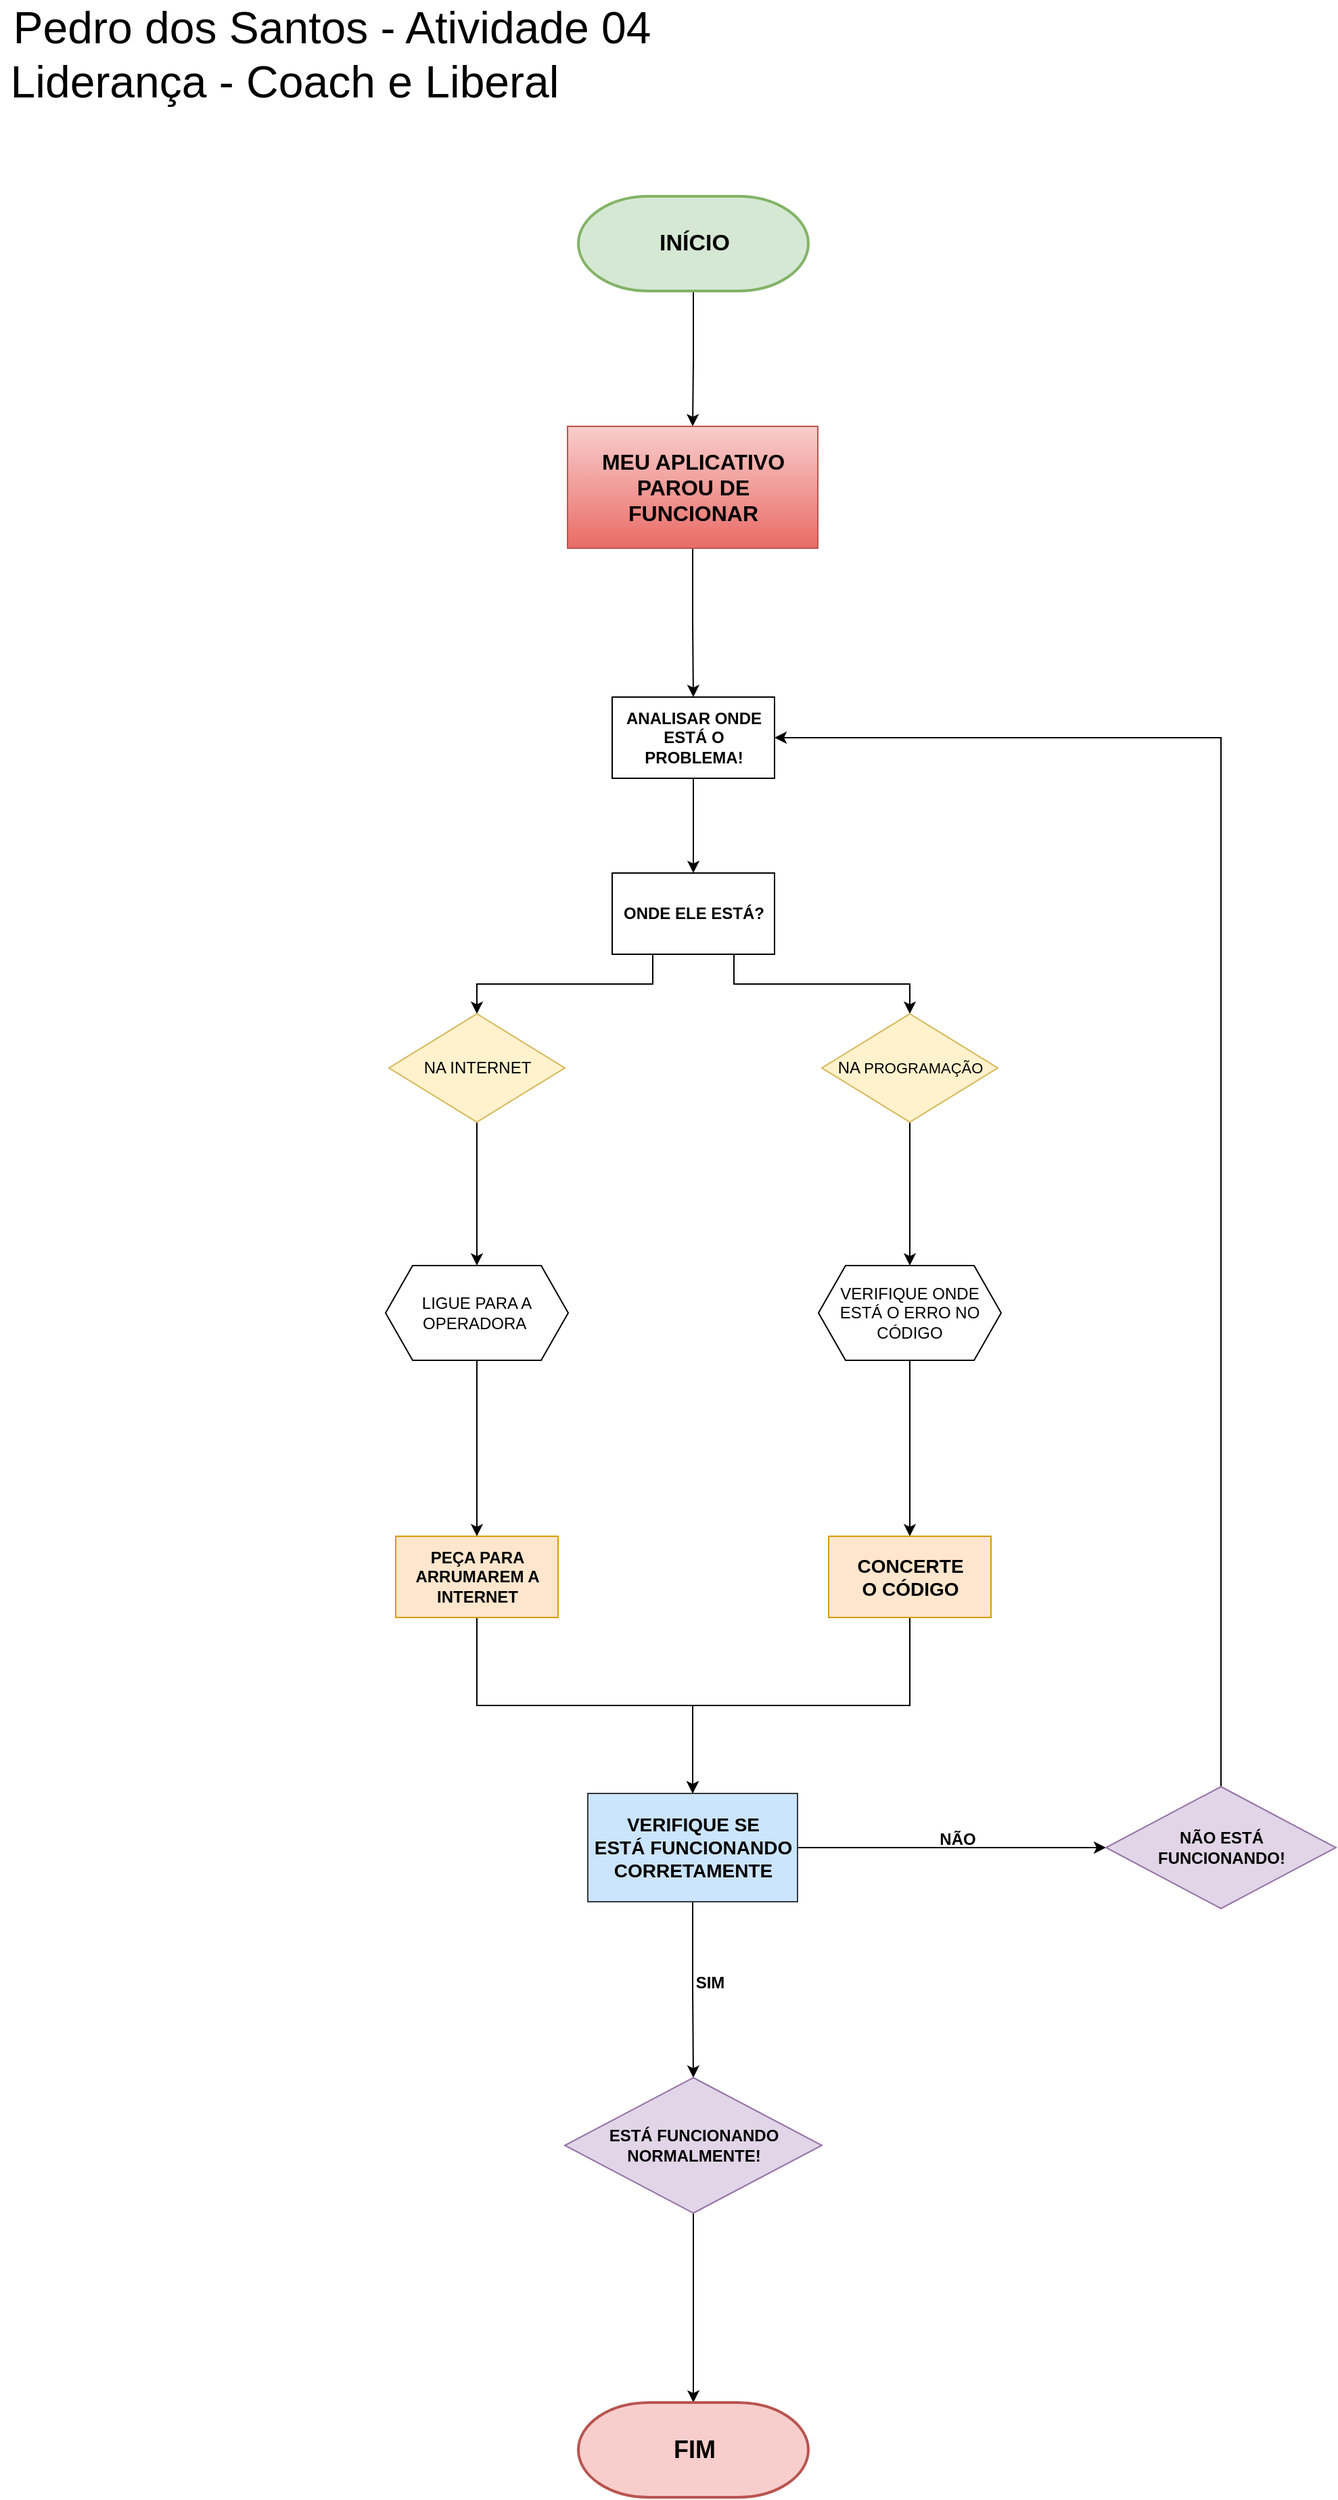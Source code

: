 <mxfile version="14.4.9" type="github">
  <diagram id="6a731a19-8d31-9384-78a2-239565b7b9f0" name="Page-1">
    <mxGraphModel dx="4603" dy="2673" grid="1" gridSize="10" guides="1" tooltips="1" connect="1" arrows="1" fold="1" page="1" pageScale="1" pageWidth="1169" pageHeight="827" background="#ffffff" math="0" shadow="0">
      <root>
        <mxCell id="0" />
        <mxCell id="1" parent="0" />
        <mxCell id="308n4q9hR7jjv0GFG2vF-87" style="edgeStyle=orthogonalEdgeStyle;rounded=0;orthogonalLoop=1;jettySize=auto;html=1;exitX=0.5;exitY=1;exitDx=0;exitDy=0;exitPerimeter=0;entryX=0.5;entryY=0;entryDx=0;entryDy=0;" parent="1" source="2" target="308n4q9hR7jjv0GFG2vF-86" edge="1">
          <mxGeometry relative="1" as="geometry" />
        </mxCell>
        <mxCell id="2" value="&lt;b&gt;&lt;font style=&quot;font-size: 17px&quot;&gt;INÍCIO&lt;/font&gt;&lt;/b&gt;" style="shape=mxgraph.flowchart.terminator;strokeWidth=2;gradientDirection=north;fontStyle=0;html=1;fillColor=#d5e8d4;strokeColor=#82b366;" parent="1" vertex="1">
          <mxGeometry x="432.5" y="170" width="170" height="70" as="geometry" />
        </mxCell>
        <mxCell id="308n4q9hR7jjv0GFG2vF-56" value="&lt;b&gt;ANALISAR ONDE&lt;br&gt;ESTÁ O PROBLEMA!&lt;br&gt;&lt;/b&gt;" style="rounded=0;whiteSpace=wrap;html=1;" parent="1" vertex="1">
          <mxGeometry x="457.5" y="540" width="120" height="60" as="geometry" />
        </mxCell>
        <mxCell id="308n4q9hR7jjv0GFG2vF-57" value="" style="endArrow=classic;html=1;exitX=0.5;exitY=1;exitDx=0;exitDy=0;exitPerimeter=0;" parent="1" edge="1">
          <mxGeometry width="50" height="50" relative="1" as="geometry">
            <mxPoint x="517.5" y="600" as="sourcePoint" />
            <mxPoint x="517.5" y="670" as="targetPoint" />
          </mxGeometry>
        </mxCell>
        <mxCell id="308n4q9hR7jjv0GFG2vF-61" style="edgeStyle=orthogonalEdgeStyle;rounded=0;orthogonalLoop=1;jettySize=auto;html=1;exitX=0.75;exitY=1;exitDx=0;exitDy=0;entryX=0.5;entryY=0;entryDx=0;entryDy=0;" parent="1" source="308n4q9hR7jjv0GFG2vF-58" target="308n4q9hR7jjv0GFG2vF-60" edge="1">
          <mxGeometry relative="1" as="geometry" />
        </mxCell>
        <mxCell id="308n4q9hR7jjv0GFG2vF-62" style="edgeStyle=orthogonalEdgeStyle;rounded=0;orthogonalLoop=1;jettySize=auto;html=1;exitX=0.25;exitY=1;exitDx=0;exitDy=0;entryX=0.5;entryY=0;entryDx=0;entryDy=0;" parent="1" source="308n4q9hR7jjv0GFG2vF-58" target="308n4q9hR7jjv0GFG2vF-59" edge="1">
          <mxGeometry relative="1" as="geometry" />
        </mxCell>
        <mxCell id="308n4q9hR7jjv0GFG2vF-58" value="&lt;b&gt;ONDE ELE ESTÁ?&lt;br&gt;&lt;/b&gt;" style="rounded=0;whiteSpace=wrap;html=1;" parent="1" vertex="1">
          <mxGeometry x="457.5" y="670" width="120" height="60" as="geometry" />
        </mxCell>
        <mxCell id="308n4q9hR7jjv0GFG2vF-67" style="edgeStyle=orthogonalEdgeStyle;rounded=0;orthogonalLoop=1;jettySize=auto;html=1;exitX=0.5;exitY=1;exitDx=0;exitDy=0;entryX=0.5;entryY=0;entryDx=0;entryDy=0;" parent="1" source="308n4q9hR7jjv0GFG2vF-59" target="308n4q9hR7jjv0GFG2vF-64" edge="1">
          <mxGeometry relative="1" as="geometry" />
        </mxCell>
        <mxCell id="308n4q9hR7jjv0GFG2vF-59" value="NA INTERNET" style="rhombus;whiteSpace=wrap;html=1;strokeColor=#d6b656;fillColor=#fff2cc;" parent="1" vertex="1">
          <mxGeometry x="292.5" y="774" width="130" height="80" as="geometry" />
        </mxCell>
        <mxCell id="308n4q9hR7jjv0GFG2vF-66" style="edgeStyle=orthogonalEdgeStyle;rounded=0;orthogonalLoop=1;jettySize=auto;html=1;exitX=0.5;exitY=1;exitDx=0;exitDy=0;entryX=0.5;entryY=0;entryDx=0;entryDy=0;" parent="1" source="308n4q9hR7jjv0GFG2vF-60" target="308n4q9hR7jjv0GFG2vF-65" edge="1">
          <mxGeometry relative="1" as="geometry" />
        </mxCell>
        <mxCell id="308n4q9hR7jjv0GFG2vF-60" value="NA &lt;font style=&quot;font-size: 11px&quot;&gt;PROGRAMAÇÃO&lt;/font&gt;" style="rhombus;whiteSpace=wrap;html=1;strokeColor=#d6b656;fillColor=#fff2cc;" parent="1" vertex="1">
          <mxGeometry x="612.5" y="774" width="130" height="80" as="geometry" />
        </mxCell>
        <mxCell id="308n4q9hR7jjv0GFG2vF-70" style="edgeStyle=orthogonalEdgeStyle;rounded=0;orthogonalLoop=1;jettySize=auto;html=1;exitX=0.5;exitY=1;exitDx=0;exitDy=0;entryX=0.5;entryY=0;entryDx=0;entryDy=0;" parent="1" source="308n4q9hR7jjv0GFG2vF-64" target="308n4q9hR7jjv0GFG2vF-68" edge="1">
          <mxGeometry relative="1" as="geometry" />
        </mxCell>
        <mxCell id="308n4q9hR7jjv0GFG2vF-64" value="LIGUE PARA A OPERADORA&amp;nbsp;" style="shape=hexagon;perimeter=hexagonPerimeter2;whiteSpace=wrap;html=1;fixedSize=1;" parent="1" vertex="1">
          <mxGeometry x="290" y="960" width="135" height="70" as="geometry" />
        </mxCell>
        <mxCell id="308n4q9hR7jjv0GFG2vF-71" style="edgeStyle=orthogonalEdgeStyle;rounded=0;orthogonalLoop=1;jettySize=auto;html=1;exitX=0.5;exitY=1;exitDx=0;exitDy=0;entryX=0.5;entryY=0;entryDx=0;entryDy=0;" parent="1" source="308n4q9hR7jjv0GFG2vF-65" target="308n4q9hR7jjv0GFG2vF-69" edge="1">
          <mxGeometry relative="1" as="geometry" />
        </mxCell>
        <mxCell id="308n4q9hR7jjv0GFG2vF-65" value="VERIFIQUE ONDE ESTÁ O ERRO NO CÓDIGO" style="shape=hexagon;perimeter=hexagonPerimeter2;whiteSpace=wrap;html=1;fixedSize=1;" parent="1" vertex="1">
          <mxGeometry x="610" y="960" width="135" height="70" as="geometry" />
        </mxCell>
        <mxCell id="308n4q9hR7jjv0GFG2vF-75" style="edgeStyle=orthogonalEdgeStyle;rounded=0;orthogonalLoop=1;jettySize=auto;html=1;exitX=0.5;exitY=1;exitDx=0;exitDy=0;entryX=0.5;entryY=0;entryDx=0;entryDy=0;" parent="1" source="308n4q9hR7jjv0GFG2vF-68" target="308n4q9hR7jjv0GFG2vF-72" edge="1">
          <mxGeometry relative="1" as="geometry" />
        </mxCell>
        <mxCell id="308n4q9hR7jjv0GFG2vF-68" value="&lt;b&gt;PEÇA PARA ARRUMAREM A INTERNET&lt;/b&gt;" style="rounded=0;whiteSpace=wrap;html=1;fillColor=#ffe6cc;strokeColor=#d79b00;" parent="1" vertex="1">
          <mxGeometry x="297.5" y="1160" width="120" height="60" as="geometry" />
        </mxCell>
        <mxCell id="308n4q9hR7jjv0GFG2vF-73" style="edgeStyle=orthogonalEdgeStyle;rounded=0;orthogonalLoop=1;jettySize=auto;html=1;exitX=0.5;exitY=1;exitDx=0;exitDy=0;entryX=0.5;entryY=0;entryDx=0;entryDy=0;" parent="1" source="308n4q9hR7jjv0GFG2vF-69" target="308n4q9hR7jjv0GFG2vF-72" edge="1">
          <mxGeometry relative="1" as="geometry" />
        </mxCell>
        <mxCell id="308n4q9hR7jjv0GFG2vF-69" value="&lt;b style=&quot;font-size: 14px&quot;&gt;CONCERTE&lt;br&gt;O CÓDIGO&lt;br&gt;&lt;/b&gt;" style="rounded=0;whiteSpace=wrap;html=1;fillColor=#ffe6cc;strokeColor=#d79b00;" parent="1" vertex="1">
          <mxGeometry x="617.5" y="1160" width="120" height="60" as="geometry" />
        </mxCell>
        <mxCell id="308n4q9hR7jjv0GFG2vF-78" style="edgeStyle=orthogonalEdgeStyle;rounded=0;orthogonalLoop=1;jettySize=auto;html=1;exitX=0.5;exitY=1;exitDx=0;exitDy=0;entryX=0.5;entryY=0;entryDx=0;entryDy=0;" parent="1" source="308n4q9hR7jjv0GFG2vF-72" target="308n4q9hR7jjv0GFG2vF-76" edge="1">
          <mxGeometry relative="1" as="geometry" />
        </mxCell>
        <mxCell id="308n4q9hR7jjv0GFG2vF-80" style="edgeStyle=orthogonalEdgeStyle;rounded=0;orthogonalLoop=1;jettySize=auto;html=1;exitX=1;exitY=0.5;exitDx=0;exitDy=0;entryX=0;entryY=0.5;entryDx=0;entryDy=0;" parent="1" source="308n4q9hR7jjv0GFG2vF-72" target="308n4q9hR7jjv0GFG2vF-77" edge="1">
          <mxGeometry relative="1" as="geometry" />
        </mxCell>
        <mxCell id="308n4q9hR7jjv0GFG2vF-72" value="&lt;b style=&quot;font-size: 14px&quot;&gt;VERIFIQUE SE&lt;br&gt;ESTÁ FUNCIONANDO&lt;br&gt;CORRETAMENTE&lt;br&gt;&lt;/b&gt;" style="rounded=0;whiteSpace=wrap;html=1;strokeColor=#36393d;fillColor=#cce5ff;" parent="1" vertex="1">
          <mxGeometry x="439.5" y="1350" width="155" height="80" as="geometry" />
        </mxCell>
        <mxCell id="308n4q9hR7jjv0GFG2vF-85" style="edgeStyle=orthogonalEdgeStyle;rounded=0;orthogonalLoop=1;jettySize=auto;html=1;exitX=0.5;exitY=1;exitDx=0;exitDy=0;" parent="1" source="308n4q9hR7jjv0GFG2vF-76" target="308n4q9hR7jjv0GFG2vF-84" edge="1">
          <mxGeometry relative="1" as="geometry" />
        </mxCell>
        <mxCell id="308n4q9hR7jjv0GFG2vF-76" value="&lt;b&gt;ESTÁ FUNCIONANDO&lt;br&gt;NORMALMENTE!&lt;/b&gt;" style="rhombus;whiteSpace=wrap;html=1;strokeColor=#9673a6;fillColor=#e1d5e7;" parent="1" vertex="1">
          <mxGeometry x="422.5" y="1560" width="190" height="100" as="geometry" />
        </mxCell>
        <mxCell id="308n4q9hR7jjv0GFG2vF-81" style="edgeStyle=orthogonalEdgeStyle;rounded=0;orthogonalLoop=1;jettySize=auto;html=1;exitX=0.5;exitY=0;exitDx=0;exitDy=0;entryX=1;entryY=0.5;entryDx=0;entryDy=0;" parent="1" source="308n4q9hR7jjv0GFG2vF-77" target="308n4q9hR7jjv0GFG2vF-56" edge="1">
          <mxGeometry relative="1" as="geometry" />
        </mxCell>
        <mxCell id="308n4q9hR7jjv0GFG2vF-77" value="&lt;b&gt;NÃO ESTÁ&lt;br&gt;FUNCIONANDO!&lt;/b&gt;" style="rhombus;whiteSpace=wrap;html=1;strokeColor=#9673a6;fillColor=#e1d5e7;" parent="1" vertex="1">
          <mxGeometry x="822.5" y="1345" width="170" height="90" as="geometry" />
        </mxCell>
        <mxCell id="308n4q9hR7jjv0GFG2vF-82" value="&lt;b&gt;NÃO&lt;/b&gt;" style="text;html=1;strokeColor=none;fillColor=none;align=center;verticalAlign=middle;whiteSpace=wrap;rounded=0;" parent="1" vertex="1">
          <mxGeometry x="692.5" y="1364" width="40" height="40" as="geometry" />
        </mxCell>
        <mxCell id="308n4q9hR7jjv0GFG2vF-83" value="&lt;b&gt;SIM&lt;/b&gt;" style="text;html=1;strokeColor=none;fillColor=none;align=center;verticalAlign=middle;whiteSpace=wrap;rounded=0;" parent="1" vertex="1">
          <mxGeometry x="509.5" y="1470" width="40" height="40" as="geometry" />
        </mxCell>
        <mxCell id="308n4q9hR7jjv0GFG2vF-84" value="&lt;b&gt;&lt;font style=&quot;font-size: 18px&quot;&gt;FIM&lt;/font&gt;&lt;/b&gt;" style="shape=mxgraph.flowchart.terminator;strokeWidth=2;gradientDirection=north;fontStyle=0;html=1;fillColor=#f8cecc;strokeColor=#b85450;" parent="1" vertex="1">
          <mxGeometry x="432.5" y="1800" width="170" height="70" as="geometry" />
        </mxCell>
        <mxCell id="308n4q9hR7jjv0GFG2vF-88" style="edgeStyle=orthogonalEdgeStyle;rounded=0;orthogonalLoop=1;jettySize=auto;html=1;exitX=0.5;exitY=1;exitDx=0;exitDy=0;entryX=0.5;entryY=0;entryDx=0;entryDy=0;" parent="1" source="308n4q9hR7jjv0GFG2vF-86" target="308n4q9hR7jjv0GFG2vF-56" edge="1">
          <mxGeometry relative="1" as="geometry" />
        </mxCell>
        <mxCell id="308n4q9hR7jjv0GFG2vF-86" value="&lt;b&gt;&lt;font style=&quot;font-size: 16px&quot;&gt;MEU APLICATIVO PAROU DE FUNCIONAR&lt;/font&gt;&lt;/b&gt;" style="rounded=0;whiteSpace=wrap;html=1;fillColor=#f8cecc;strokeColor=#b85450;gradientColor=#ea6b66;" parent="1" vertex="1">
          <mxGeometry x="424.5" y="340" width="185" height="90" as="geometry" />
        </mxCell>
        <mxCell id="308n4q9hR7jjv0GFG2vF-91" value="&lt;font style=&quot;font-size: 33px&quot;&gt;Pedro dos Santos - Atividade 04&lt;/font&gt;" style="text;html=1;align=center;verticalAlign=middle;resizable=0;points=[];autosize=1;" parent="1" vertex="1">
          <mxGeometry x="5" y="30" width="490" height="30" as="geometry" />
        </mxCell>
        <mxCell id="308n4q9hR7jjv0GFG2vF-92" value="&lt;font style=&quot;font-size: 33px&quot;&gt;Liderança - Coach e Liberal&lt;/font&gt;" style="text;html=1;align=center;verticalAlign=middle;resizable=0;points=[];autosize=1;" parent="1" vertex="1">
          <mxGeometry x="5" y="70" width="420" height="30" as="geometry" />
        </mxCell>
      </root>
    </mxGraphModel>
  </diagram>
</mxfile>
